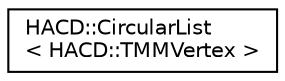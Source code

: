 digraph "Graphical Class Hierarchy"
{
  edge [fontname="Helvetica",fontsize="10",labelfontname="Helvetica",labelfontsize="10"];
  node [fontname="Helvetica",fontsize="10",shape=record];
  rankdir="LR";
  Node1 [label="HACD::CircularList\l\< HACD::TMMVertex \>",height=0.2,width=0.4,color="black", fillcolor="white", style="filled",URL="$class_h_a_c_d_1_1_circular_list.html"];
}
